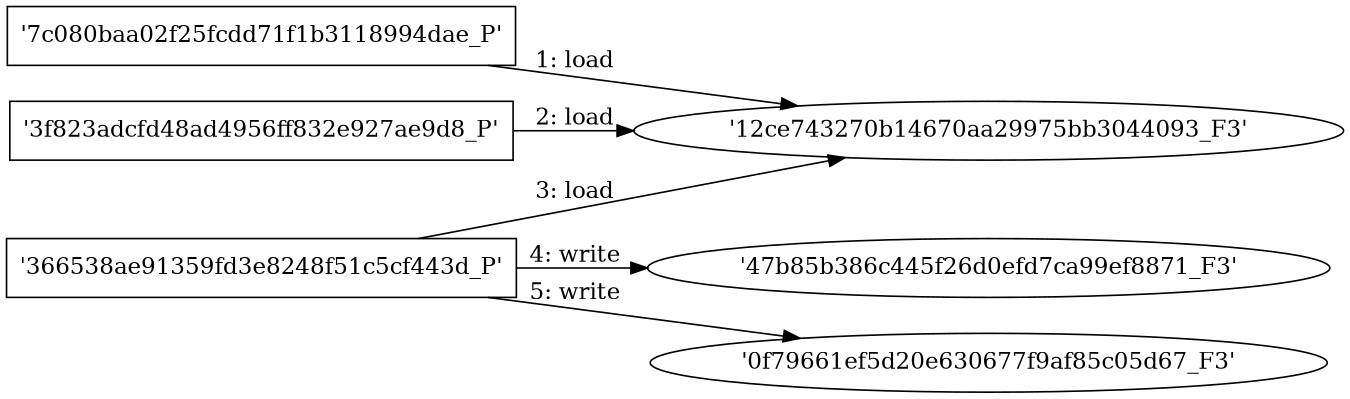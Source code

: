 digraph "D:\Learning\Paper\apt\基于CTI的攻击预警\Dataset\攻击图\ASGfromALLCTI\Androrat - Android Remote Access Tool.dot" {
rankdir="LR"
size="9"
fixedsize="false"
splines="true"
nodesep=0.3
ranksep=0
fontsize=10
overlap="scalexy"
engine= "neato"
	"'12ce743270b14670aa29975bb3044093_F3'" [node_type=file shape=ellipse]
	"'7c080baa02f25fcdd71f1b3118994dae_P'" [node_type=Process shape=box]
	"'7c080baa02f25fcdd71f1b3118994dae_P'" -> "'12ce743270b14670aa29975bb3044093_F3'" [label="1: load"]
	"'12ce743270b14670aa29975bb3044093_F3'" [node_type=file shape=ellipse]
	"'3f823adcfd48ad4956ff832e927ae9d8_P'" [node_type=Process shape=box]
	"'3f823adcfd48ad4956ff832e927ae9d8_P'" -> "'12ce743270b14670aa29975bb3044093_F3'" [label="2: load"]
	"'12ce743270b14670aa29975bb3044093_F3'" [node_type=file shape=ellipse]
	"'366538ae91359fd3e8248f51c5cf443d_P'" [node_type=Process shape=box]
	"'366538ae91359fd3e8248f51c5cf443d_P'" -> "'12ce743270b14670aa29975bb3044093_F3'" [label="3: load"]
	"'47b85b386c445f26d0efd7ca99ef8871_F3'" [node_type=file shape=ellipse]
	"'366538ae91359fd3e8248f51c5cf443d_P'" [node_type=Process shape=box]
	"'366538ae91359fd3e8248f51c5cf443d_P'" -> "'47b85b386c445f26d0efd7ca99ef8871_F3'" [label="4: write"]
	"'0f79661ef5d20e630677f9af85c05d67_F3'" [node_type=file shape=ellipse]
	"'366538ae91359fd3e8248f51c5cf443d_P'" [node_type=Process shape=box]
	"'366538ae91359fd3e8248f51c5cf443d_P'" -> "'0f79661ef5d20e630677f9af85c05d67_F3'" [label="5: write"]
}
